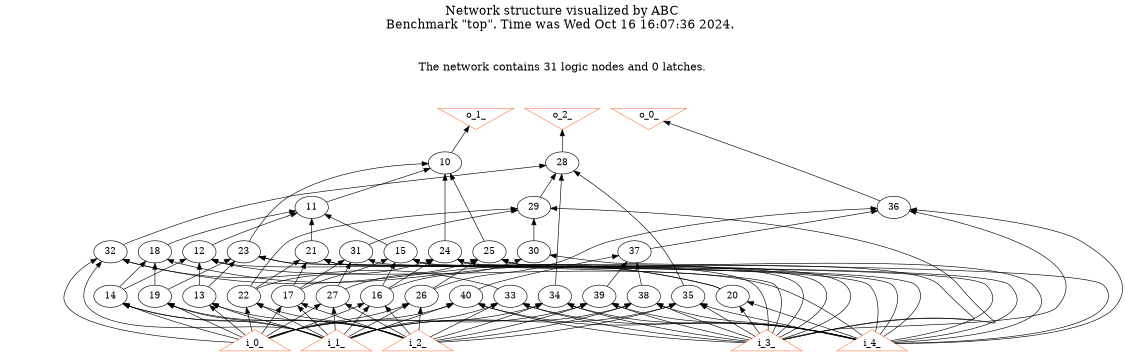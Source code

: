 # Network structure generated by ABC

digraph network {
size = "7.5,10";
center = true;
edge [dir = back];

{
  node [shape = plaintext];
  edge [style = invis];
  LevelTitle1 [label=""];
  LevelTitle2 [label=""];
  Level5 [label = ""];
  Level4 [label = ""];
  Level3 [label = ""];
  Level2 [label = ""];
  Level1 [label = ""];
  Level0 [label = ""];
  LevelTitle1 ->  LevelTitle2 ->  Level5 ->  Level4 ->  Level3 ->  Level2 ->  Level1 ->  Level0;
}

{
  rank = same;
  LevelTitle1;
  title1 [shape=plaintext,
          fontsize=20,
          fontname = "Times-Roman",
          label="Network structure visualized by ABC\nBenchmark \"top\". Time was Wed Oct 16 16:07:36 2024. "
         ];
}

{
  rank = same;
  LevelTitle2;
  title2 [shape=plaintext,
          fontsize=18,
          fontname = "Times-Roman",
          label="The network contains 31 logic nodes and 0 latches.\n"
         ];
}

{
  rank = same;
  Level5;
  Node6 [label = "o_1_", shape = invtriangle, color = coral, fillcolor = coral];
  Node7 [label = "o_2_", shape = invtriangle, color = coral, fillcolor = coral];
  Node8 [label = "o_0_", shape = invtriangle, color = coral, fillcolor = coral];
}

{
  rank = same;
  Level4;
  Node10 [label = "10\n", shape = ellipse];
  Node28 [label = "28\n", shape = ellipse];
}

{
  rank = same;
  Level3;
  Node11 [label = "11\n", shape = ellipse];
  Node29 [label = "29\n", shape = ellipse];
  Node36 [label = "36\n", shape = ellipse];
}

{
  rank = same;
  Level2;
  Node12 [label = "12\n", shape = ellipse];
  Node15 [label = "15\n", shape = ellipse];
  Node18 [label = "18\n", shape = ellipse];
  Node21 [label = "21\n", shape = ellipse];
  Node23 [label = "23\n", shape = ellipse];
  Node24 [label = "24\n", shape = ellipse];
  Node25 [label = "25\n", shape = ellipse];
  Node30 [label = "30\n", shape = ellipse];
  Node31 [label = "31\n", shape = ellipse];
  Node32 [label = "32\n", shape = ellipse];
  Node37 [label = "37\n", shape = ellipse];
}

{
  rank = same;
  Level1;
  Node13 [label = "13\n", shape = ellipse];
  Node14 [label = "14\n", shape = ellipse];
  Node16 [label = "16\n", shape = ellipse];
  Node17 [label = "17\n", shape = ellipse];
  Node19 [label = "19\n", shape = ellipse];
  Node20 [label = "20\n", shape = ellipse];
  Node22 [label = "22\n", shape = ellipse];
  Node26 [label = "26\n", shape = ellipse];
  Node27 [label = "27\n", shape = ellipse];
  Node33 [label = "33\n", shape = ellipse];
  Node34 [label = "34\n", shape = ellipse];
  Node35 [label = "35\n", shape = ellipse];
  Node38 [label = "38\n", shape = ellipse];
  Node39 [label = "39\n", shape = ellipse];
  Node40 [label = "40\n", shape = ellipse];
}

{
  rank = same;
  Level0;
  Node1 [label = "i_3_", shape = triangle, color = coral, fillcolor = coral];
  Node2 [label = "i_4_", shape = triangle, color = coral, fillcolor = coral];
  Node3 [label = "i_1_", shape = triangle, color = coral, fillcolor = coral];
  Node4 [label = "i_2_", shape = triangle, color = coral, fillcolor = coral];
  Node5 [label = "i_0_", shape = triangle, color = coral, fillcolor = coral];
}

title1 -> title2 [style = invis];
title2 -> Node6 [style = invis];
title2 -> Node7 [style = invis];
title2 -> Node8 [style = invis];
Node6 -> Node7 [style = invis];
Node7 -> Node8 [style = invis];
Node6 -> Node10 [style = solid];
Node7 -> Node28 [style = solid];
Node8 -> Node36 [style = solid];
Node10 -> Node11 [style = solid];
Node10 -> Node23 [style = solid];
Node10 -> Node24 [style = solid];
Node10 -> Node25 [style = solid];
Node11 -> Node12 [style = solid];
Node11 -> Node15 [style = solid];
Node11 -> Node18 [style = solid];
Node11 -> Node21 [style = solid];
Node12 -> Node13 [style = solid];
Node12 -> Node14 [style = solid];
Node12 -> Node1 [style = solid];
Node12 -> Node2 [style = solid];
Node13 -> Node3 [style = solid];
Node13 -> Node4 [style = solid];
Node13 -> Node5 [style = solid];
Node14 -> Node3 [style = solid];
Node14 -> Node4 [style = solid];
Node14 -> Node5 [style = solid];
Node15 -> Node16 [style = solid];
Node15 -> Node17 [style = solid];
Node15 -> Node1 [style = solid];
Node15 -> Node2 [style = solid];
Node16 -> Node3 [style = solid];
Node16 -> Node4 [style = solid];
Node16 -> Node5 [style = solid];
Node17 -> Node3 [style = solid];
Node17 -> Node4 [style = solid];
Node17 -> Node5 [style = solid];
Node18 -> Node19 [style = solid];
Node18 -> Node14 [style = solid];
Node18 -> Node20 [style = solid];
Node19 -> Node3 [style = solid];
Node19 -> Node4 [style = solid];
Node19 -> Node5 [style = solid];
Node20 -> Node1 [style = solid];
Node20 -> Node2 [style = solid];
Node21 -> Node22 [style = solid];
Node21 -> Node17 [style = solid];
Node21 -> Node1 [style = solid];
Node21 -> Node2 [style = solid];
Node22 -> Node3 [style = solid];
Node22 -> Node4 [style = solid];
Node22 -> Node5 [style = solid];
Node23 -> Node13 [style = solid];
Node23 -> Node19 [style = solid];
Node23 -> Node1 [style = solid];
Node23 -> Node2 [style = solid];
Node24 -> Node16 [style = solid];
Node24 -> Node22 [style = solid];
Node24 -> Node1 [style = solid];
Node24 -> Node2 [style = solid];
Node25 -> Node26 [style = solid];
Node25 -> Node27 [style = solid];
Node25 -> Node1 [style = solid];
Node25 -> Node2 [style = solid];
Node26 -> Node3 [style = solid];
Node26 -> Node4 [style = solid];
Node26 -> Node5 [style = solid];
Node27 -> Node3 [style = solid];
Node27 -> Node4 [style = solid];
Node27 -> Node5 [style = solid];
Node28 -> Node29 [style = solid];
Node28 -> Node32 [style = solid];
Node28 -> Node34 [style = solid];
Node28 -> Node35 [style = solid];
Node29 -> Node30 [style = solid];
Node29 -> Node31 [style = solid];
Node29 -> Node22 [style = solid];
Node29 -> Node1 [style = solid];
Node30 -> Node16 [style = solid];
Node30 -> Node2 [style = solid];
Node31 -> Node27 [style = solid];
Node31 -> Node17 [style = solid];
Node31 -> Node2 [style = solid];
Node32 -> Node20 [style = solid];
Node32 -> Node33 [style = solid];
Node32 -> Node3 [style = solid];
Node32 -> Node5 [style = solid];
Node33 -> Node1 [style = solid];
Node33 -> Node2 [style = solid];
Node33 -> Node3 [style = solid];
Node33 -> Node4 [style = solid];
Node34 -> Node1 [style = solid];
Node34 -> Node2 [style = solid];
Node34 -> Node4 [style = solid];
Node34 -> Node5 [style = solid];
Node35 -> Node1 [style = solid];
Node35 -> Node2 [style = solid];
Node35 -> Node3 [style = solid];
Node35 -> Node4 [style = solid];
Node36 -> Node37 [style = solid];
Node36 -> Node26 [style = solid];
Node36 -> Node1 [style = solid];
Node36 -> Node2 [style = solid];
Node37 -> Node38 [style = solid];
Node37 -> Node39 [style = solid];
Node37 -> Node40 [style = solid];
Node38 -> Node1 [style = solid];
Node38 -> Node2 [style = solid];
Node38 -> Node3 [style = solid];
Node38 -> Node4 [style = solid];
Node39 -> Node1 [style = solid];
Node39 -> Node2 [style = solid];
Node39 -> Node4 [style = solid];
Node39 -> Node5 [style = solid];
Node40 -> Node1 [style = solid];
Node40 -> Node2 [style = solid];
Node40 -> Node3 [style = solid];
Node40 -> Node5 [style = solid];
}

